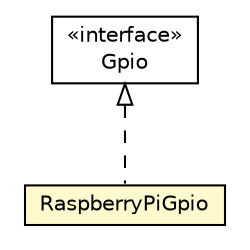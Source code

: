 #!/usr/local/bin/dot
#
# Class diagram 
# Generated by UMLGraph version 5.1 (http://www.umlgraph.org/)
#

digraph G {
	edge [fontname="Helvetica",fontsize=10,labelfontname="Helvetica",labelfontsize=10];
	node [fontname="Helvetica",fontsize=10,shape=plaintext];
	nodesep=0.25;
	ranksep=0.5;
	// com.connectlife.coreserver.gpio.RaspberryPiGpio
	c2107 [label=<<table title="com.connectlife.coreserver.gpio.RaspberryPiGpio" border="0" cellborder="1" cellspacing="0" cellpadding="2" port="p" bgcolor="lemonChiffon" href="./RaspberryPiGpio.html">
		<tr><td><table border="0" cellspacing="0" cellpadding="1">
<tr><td align="center" balign="center"> RaspberryPiGpio </td></tr>
		</table></td></tr>
		</table>>, fontname="Helvetica", fontcolor="black", fontsize=10.0];
	// com.connectlife.coreserver.gpio.Gpio
	c2109 [label=<<table title="com.connectlife.coreserver.gpio.Gpio" border="0" cellborder="1" cellspacing="0" cellpadding="2" port="p" href="./Gpio.html">
		<tr><td><table border="0" cellspacing="0" cellpadding="1">
<tr><td align="center" balign="center"> &#171;interface&#187; </td></tr>
<tr><td align="center" balign="center"> Gpio </td></tr>
		</table></td></tr>
		</table>>, fontname="Helvetica", fontcolor="black", fontsize=10.0];
	//com.connectlife.coreserver.gpio.RaspberryPiGpio implements com.connectlife.coreserver.gpio.Gpio
	c2109:p -> c2107:p [dir=back,arrowtail=empty,style=dashed];
}

